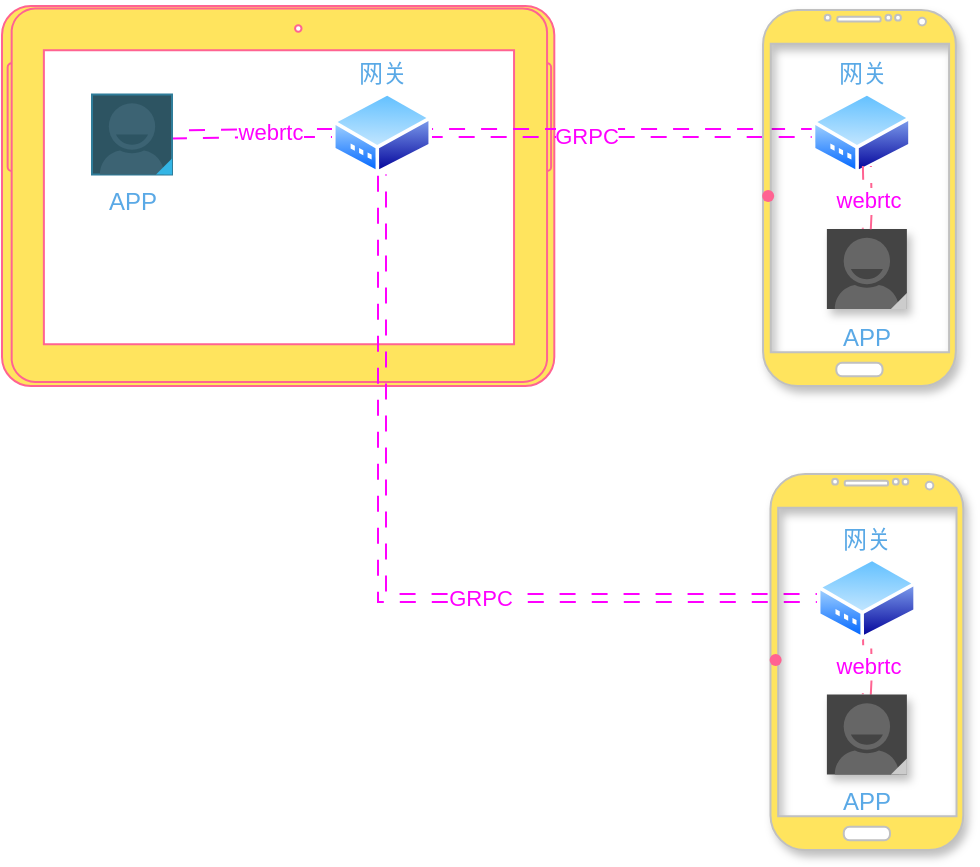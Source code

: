 <mxfile version="24.6.4" type="github">
  <diagram name="第 1 页" id="qJUk2OqxJq6HmsppOkG_">
    <mxGraphModel dx="683" dy="355" grid="1" gridSize="10" guides="1" tooltips="1" connect="1" arrows="1" fold="1" page="1" pageScale="1" pageWidth="827" pageHeight="1169" math="0" shadow="0">
      <root>
        <mxCell id="0" />
        <mxCell id="1" parent="0" />
        <mxCell id="OXSWfIvrHuzwoe7wkz2I-1" value="" style="verticalLabelPosition=bottom;verticalAlign=top;html=1;shadow=0;dashed=0;strokeWidth=1;shape=mxgraph.android.tab2;strokeColor=#FF6392;direction=north;labelBackgroundColor=none;fillColor=#FFE45E;fontColor=#5AA9E6;" parent="1" vertex="1">
          <mxGeometry x="175.005" y="240" width="276.15" height="190" as="geometry" />
        </mxCell>
        <mxCell id="OXSWfIvrHuzwoe7wkz2I-4" value="" style="edgeStyle=orthogonalEdgeStyle;rounded=0;orthogonalLoop=1;jettySize=auto;html=1;flowAnimation=1;labelBackgroundColor=none;strokeColor=#FF00FF;fontColor=default;shape=link;" parent="1" source="OXSWfIvrHuzwoe7wkz2I-2" target="OXSWfIvrHuzwoe7wkz2I-3" edge="1">
          <mxGeometry relative="1" as="geometry" />
        </mxCell>
        <mxCell id="ZqZ6sxTz-8CIvuPvBLW2-2" value="webrtc" style="edgeLabel;html=1;align=center;verticalAlign=middle;resizable=0;points=[];fontColor=#FF00FF;" parent="OXSWfIvrHuzwoe7wkz2I-4" vertex="1" connectable="0">
          <mxGeometry x="0.687" relative="1" as="geometry">
            <mxPoint x="36" y="-2" as="offset" />
          </mxGeometry>
        </mxCell>
        <mxCell id="LB2-UAuLXTBXHfpMjbBP-14" value="" style="edgeStyle=orthogonalEdgeStyle;shape=link;rounded=0;orthogonalLoop=1;jettySize=auto;html=1;flowAnimation=1;strokeColor=#FF00FF;" edge="1" parent="1" source="OXSWfIvrHuzwoe7wkz2I-2" target="LB2-UAuLXTBXHfpMjbBP-13">
          <mxGeometry relative="1" as="geometry" />
        </mxCell>
        <mxCell id="LB2-UAuLXTBXHfpMjbBP-21" value="GRPC" style="edgeLabel;html=1;align=center;verticalAlign=middle;resizable=0;points=[];fontColor=#FF00FF;" vertex="1" connectable="0" parent="LB2-UAuLXTBXHfpMjbBP-14">
          <mxGeometry x="-0.189" y="-3" relative="1" as="geometry">
            <mxPoint y="-2" as="offset" />
          </mxGeometry>
        </mxCell>
        <mxCell id="LB2-UAuLXTBXHfpMjbBP-19" value="" style="edgeStyle=orthogonalEdgeStyle;shape=link;rounded=0;orthogonalLoop=1;jettySize=auto;html=1;flowAnimation=1;strokeColor=#FF00FF;" edge="1" parent="1" source="OXSWfIvrHuzwoe7wkz2I-2" target="LB2-UAuLXTBXHfpMjbBP-18">
          <mxGeometry relative="1" as="geometry">
            <Array as="points">
              <mxPoint x="365" y="536" />
            </Array>
          </mxGeometry>
        </mxCell>
        <mxCell id="LB2-UAuLXTBXHfpMjbBP-20" value="GRPC" style="edgeLabel;html=1;align=center;verticalAlign=middle;resizable=0;points=[];fontColor=#FF00FF;" vertex="1" connectable="0" parent="LB2-UAuLXTBXHfpMjbBP-19">
          <mxGeometry x="0.513" y="1" relative="1" as="geometry">
            <mxPoint x="-64" y="1" as="offset" />
          </mxGeometry>
        </mxCell>
        <mxCell id="OXSWfIvrHuzwoe7wkz2I-2" value="网关" style="image;aspect=fixed;perimeter=ellipsePerimeter;html=1;align=center;shadow=0;dashed=0;spacingTop=3;image=img/lib/active_directory/modem.svg;labelBackgroundColor=none;fillColor=#FFE45E;strokeColor=#FF6392;fontColor=#5AA9E6;labelPosition=center;verticalLabelPosition=top;verticalAlign=bottom;" parent="1" vertex="1">
          <mxGeometry x="340" y="282.75" width="50" height="41.5" as="geometry" />
        </mxCell>
        <mxCell id="OXSWfIvrHuzwoe7wkz2I-3" value="APP" style="verticalLabelPosition=bottom;verticalAlign=top;html=1;shadow=0;dashed=0;strokeWidth=1;shape=mxgraph.android.contact_badge_focused;sketch=0;labelBackgroundColor=none;fillColor=#FFE45E;strokeColor=#FF6392;fontColor=#5AA9E6;" parent="1" vertex="1">
          <mxGeometry x="220" y="284.25" width="40" height="40" as="geometry" />
        </mxCell>
        <mxCell id="RgBnaH0uV-x38aNaTd1q-1" value="" style="verticalLabelPosition=bottom;verticalAlign=top;html=1;shadow=1;dashed=0;strokeWidth=1;shape=mxgraph.android.phone2;strokeColor=#c0c0c0;fontColor=#5AA9E6;fillColor=#FFE45E;" parent="1" vertex="1">
          <mxGeometry x="555.52" y="242" width="96.4" height="188" as="geometry" />
        </mxCell>
        <mxCell id="RgBnaH0uV-x38aNaTd1q-5" value="" style="shape=waypoint;sketch=0;size=6;pointerEvents=1;points=[];fillColor=#FFE45E;resizable=0;rotatable=0;perimeter=centerPerimeter;snapToPoint=1;verticalAlign=top;strokeColor=#FF6392;fontColor=#5AA9E6;shadow=0;dashed=0;strokeWidth=1;labelBackgroundColor=none;" parent="1" vertex="1">
          <mxGeometry x="548.085" y="325" width="20" height="20" as="geometry" />
        </mxCell>
        <mxCell id="LB2-UAuLXTBXHfpMjbBP-1" value="" style="verticalLabelPosition=bottom;verticalAlign=top;html=1;shadow=1;dashed=0;strokeWidth=1;shape=mxgraph.android.phone2;strokeColor=#c0c0c0;fontColor=#5AA9E6;fillColor=#FFE45E;" vertex="1" parent="1">
          <mxGeometry x="559.24" y="474" width="96.4" height="188" as="geometry" />
        </mxCell>
        <mxCell id="LB2-UAuLXTBXHfpMjbBP-2" value="" style="edgeStyle=orthogonalEdgeStyle;rounded=0;orthogonalLoop=1;jettySize=auto;html=1;strokeColor=#FF6392;fontColor=#5AA9E6;fillColor=#FFE45E;shape=link;flowAnimation=1;" edge="1" target="LB2-UAuLXTBXHfpMjbBP-5" parent="1">
          <mxGeometry relative="1" as="geometry">
            <mxPoint x="607.44" y="552.75" as="sourcePoint" />
          </mxGeometry>
        </mxCell>
        <mxCell id="LB2-UAuLXTBXHfpMjbBP-3" value="webrtc" style="edgeLabel;html=1;align=center;verticalAlign=middle;resizable=0;points=[];fontColor=#FF00FF;" vertex="1" connectable="0" parent="LB2-UAuLXTBXHfpMjbBP-2">
          <mxGeometry x="-0.135" relative="1" as="geometry">
            <mxPoint y="3" as="offset" />
          </mxGeometry>
        </mxCell>
        <mxCell id="LB2-UAuLXTBXHfpMjbBP-5" value="APP" style="verticalLabelPosition=bottom;verticalAlign=top;html=1;shadow=1;dashed=0;strokeWidth=1;shape=mxgraph.android.contact_badge_normal;sketch=0;strokeColor=#FF6392;fontColor=#5AA9E6;fillColor=#FFE45E;" vertex="1" parent="1">
          <mxGeometry x="587.44" y="584.25" width="40" height="40" as="geometry" />
        </mxCell>
        <mxCell id="LB2-UAuLXTBXHfpMjbBP-6" value="" style="shape=waypoint;sketch=0;size=6;pointerEvents=1;points=[];fillColor=#FFE45E;resizable=0;rotatable=0;perimeter=centerPerimeter;snapToPoint=1;verticalAlign=top;strokeColor=#FF6392;fontColor=#5AA9E6;shadow=0;dashed=0;strokeWidth=1;labelBackgroundColor=none;" vertex="1" parent="1">
          <mxGeometry x="551.805" y="557" width="20" height="20" as="geometry" />
        </mxCell>
        <mxCell id="LB2-UAuLXTBXHfpMjbBP-13" value="网关" style="image;aspect=fixed;perimeter=ellipsePerimeter;html=1;align=center;shadow=0;dashed=0;spacingTop=3;image=img/lib/active_directory/modem.svg;labelBackgroundColor=none;fillColor=#FFE45E;strokeColor=#FF6392;fontColor=#5AA9E6;labelPosition=center;verticalLabelPosition=top;verticalAlign=bottom;" vertex="1" parent="1">
          <mxGeometry x="579.88" y="282.75" width="50" height="41.5" as="geometry" />
        </mxCell>
        <mxCell id="LB2-UAuLXTBXHfpMjbBP-15" value="APP" style="verticalLabelPosition=bottom;verticalAlign=top;html=1;shadow=1;dashed=0;strokeWidth=1;shape=mxgraph.android.contact_badge_normal;sketch=0;strokeColor=#FF6392;fontColor=#5AA9E6;fillColor=#FFE45E;" vertex="1" parent="1">
          <mxGeometry x="587.44" y="351.5" width="40" height="40" as="geometry" />
        </mxCell>
        <mxCell id="LB2-UAuLXTBXHfpMjbBP-16" value="" style="edgeStyle=orthogonalEdgeStyle;rounded=0;orthogonalLoop=1;jettySize=auto;html=1;strokeColor=#FF6392;fontColor=#5AA9E6;fillColor=#FFE45E;shape=link;flowAnimation=1;" edge="1" target="LB2-UAuLXTBXHfpMjbBP-15" parent="1">
          <mxGeometry relative="1" as="geometry">
            <mxPoint x="607.44" y="320" as="sourcePoint" />
          </mxGeometry>
        </mxCell>
        <mxCell id="LB2-UAuLXTBXHfpMjbBP-17" value="webrtc" style="edgeLabel;html=1;align=center;verticalAlign=middle;resizable=0;points=[];fontColor=#FF00FF;" vertex="1" connectable="0" parent="LB2-UAuLXTBXHfpMjbBP-16">
          <mxGeometry x="-0.135" relative="1" as="geometry">
            <mxPoint y="3" as="offset" />
          </mxGeometry>
        </mxCell>
        <mxCell id="LB2-UAuLXTBXHfpMjbBP-18" value="网关" style="image;aspect=fixed;perimeter=ellipsePerimeter;html=1;align=center;shadow=0;dashed=0;spacingTop=3;image=img/lib/active_directory/modem.svg;labelBackgroundColor=none;fillColor=#FFE45E;strokeColor=#FF6392;fontColor=#5AA9E6;labelPosition=center;verticalLabelPosition=top;verticalAlign=bottom;" vertex="1" parent="1">
          <mxGeometry x="582.44" y="515.5" width="50" height="41.5" as="geometry" />
        </mxCell>
      </root>
    </mxGraphModel>
  </diagram>
</mxfile>
